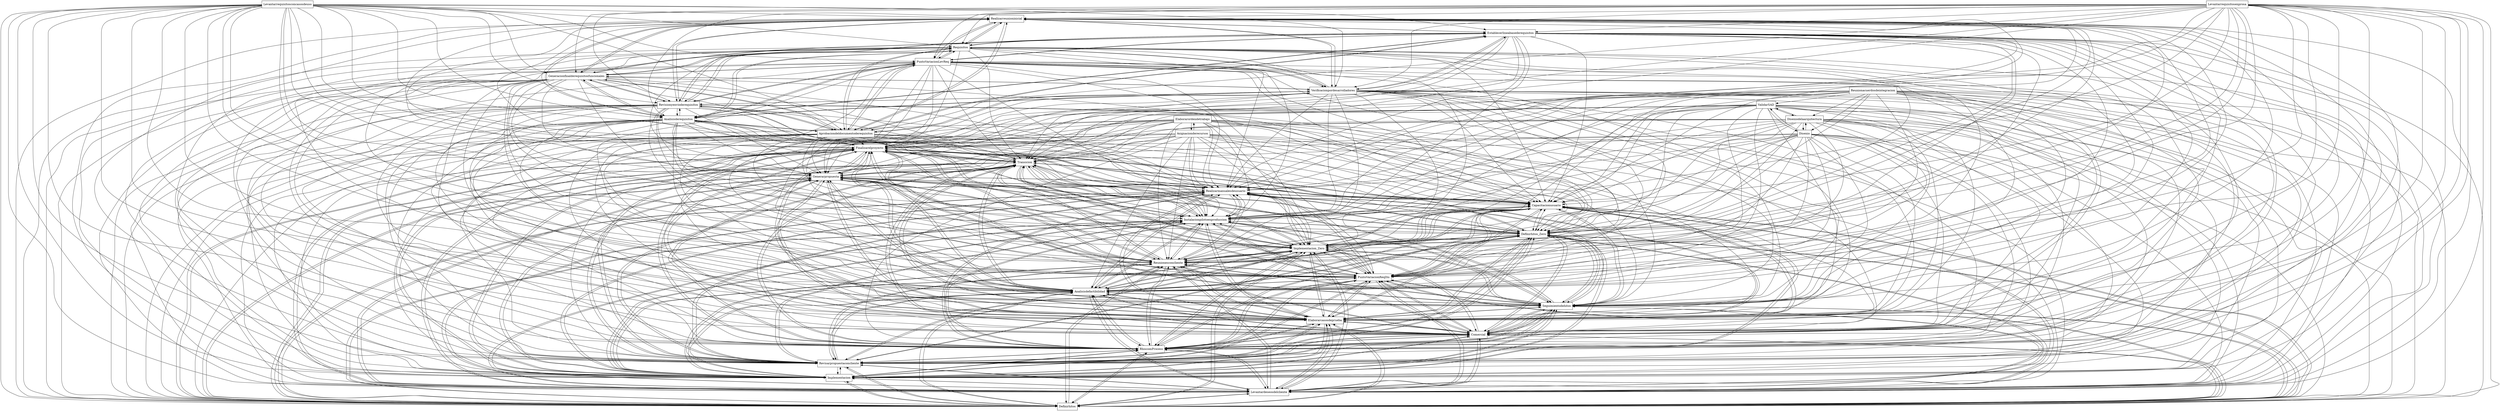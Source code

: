 digraph{
graph [rankdir=TB];
node [shape=box];
edge [arrowhead=normal];
0[label="ValidarSAD",]
1[label="Finalizarelproyecto",]
2[label="Realizarreunioninicial",]
3[label="Transicion",]
4[label="Definirhitos",]
5[label="Levantardeseosdelcliente",]
6[label="Diseniodelaarquitectura",]
7[label="Implementacion",]
8[label="Revisarpropuestaconcliente",]
9[label="Establecerlineabasederequisitos",]
10[label="Requisitos",]
11[label="PuntoVariacionLevReq",]
12[label="Elaborarordendetrabajo",]
13[label="Levantarrequisitosenprosa",]
14[label="Generacionfinalderequisitosfuncionales",]
15[label="Analisisderequisitos",]
16[label="Asignacionderecursos",]
17[label="RhiscomProcess",]
18[label="Comercial",]
19[label="Elaborarcasosdeprueba",]
20[label="Levantarrequisitosconcasosdeuso",]
21[label="Seguimientodehitos",]
22[label="Analisisdefactibilidad",]
23[label="Aprobaciondeldocumentoderequisitos",]
24[label="PuntoVariacionReqDis",]
25[label="Reunionesconcliente",]
26[label="Implementacion_Zero",]
27[label="Definirhitos_Zero",]
28[label="Instalacionpilotoenproduccion",]
29[label="Reunionacuerdosdeintegracion",]
30[label="Revisionyenvioderequisitos",]
31[label="Verificacionpordesarrolladores",]
32[label="Capacitacionusuario",]
33[label="Realizarmanualesdeusuario",]
34[label="Disenio",]
35[label="Generarpropuesta",]
0->1[label="",]
0->3[label="",]
0->4[label="",]
0->5[label="",]
0->6[label="",]
0->7[label="",]
0->8[label="",]
0->17[label="",]
0->18[label="",]
0->19[label="",]
0->21[label="",]
0->22[label="",]
0->24[label="",]
0->25[label="",]
0->26[label="",]
0->27[label="",]
0->28[label="",]
0->32[label="",]
0->33[label="",]
0->34[label="",]
0->35[label="",]
1->3[label="",]
1->4[label="",]
1->5[label="",]
1->7[label="",]
1->8[label="",]
1->17[label="",]
1->18[label="",]
1->19[label="",]
1->21[label="",]
1->22[label="",]
1->24[label="",]
1->25[label="",]
1->26[label="",]
1->27[label="",]
1->28[label="",]
1->32[label="",]
1->33[label="",]
1->35[label="",]
2->1[label="",]
2->3[label="",]
2->4[label="",]
2->5[label="",]
2->7[label="",]
2->8[label="",]
2->9[label="",]
2->10[label="",]
2->11[label="",]
2->14[label="",]
2->15[label="",]
2->17[label="",]
2->18[label="",]
2->19[label="",]
2->21[label="",]
2->22[label="",]
2->23[label="",]
2->24[label="",]
2->25[label="",]
2->26[label="",]
2->27[label="",]
2->28[label="",]
2->30[label="",]
2->31[label="",]
2->32[label="",]
2->33[label="",]
2->35[label="",]
3->1[label="",]
3->4[label="",]
3->5[label="",]
3->7[label="",]
3->8[label="",]
3->17[label="",]
3->18[label="",]
3->19[label="",]
3->21[label="",]
3->22[label="",]
3->24[label="",]
3->25[label="",]
3->26[label="",]
3->27[label="",]
3->28[label="",]
3->32[label="",]
3->33[label="",]
3->35[label="",]
4->1[label="",]
4->3[label="",]
4->5[label="",]
4->7[label="",]
4->8[label="",]
4->17[label="",]
4->18[label="",]
4->19[label="",]
4->21[label="",]
4->22[label="",]
4->24[label="",]
4->25[label="",]
4->26[label="",]
4->27[label="",]
4->28[label="",]
4->32[label="",]
4->33[label="",]
4->35[label="",]
5->1[label="",]
5->3[label="",]
5->4[label="",]
5->7[label="",]
5->8[label="",]
5->17[label="",]
5->18[label="",]
5->19[label="",]
5->21[label="",]
5->22[label="",]
5->24[label="",]
5->25[label="",]
5->26[label="",]
5->27[label="",]
5->28[label="",]
5->32[label="",]
5->33[label="",]
5->35[label="",]
6->0[label="",]
6->1[label="",]
6->3[label="",]
6->4[label="",]
6->5[label="",]
6->7[label="",]
6->8[label="",]
6->17[label="",]
6->18[label="",]
6->19[label="",]
6->21[label="",]
6->22[label="",]
6->24[label="",]
6->25[label="",]
6->26[label="",]
6->27[label="",]
6->28[label="",]
6->32[label="",]
6->33[label="",]
6->34[label="",]
6->35[label="",]
7->1[label="",]
7->3[label="",]
7->4[label="",]
7->5[label="",]
7->8[label="",]
7->17[label="",]
7->18[label="",]
7->19[label="",]
7->21[label="",]
7->22[label="",]
7->24[label="",]
7->25[label="",]
7->26[label="",]
7->27[label="",]
7->28[label="",]
7->32[label="",]
7->33[label="",]
7->35[label="",]
8->1[label="",]
8->3[label="",]
8->4[label="",]
8->5[label="",]
8->7[label="",]
8->17[label="",]
8->18[label="",]
8->19[label="",]
8->21[label="",]
8->22[label="",]
8->24[label="",]
8->25[label="",]
8->26[label="",]
8->27[label="",]
8->28[label="",]
8->32[label="",]
8->33[label="",]
8->35[label="",]
9->1[label="",]
9->2[label="",]
9->3[label="",]
9->4[label="",]
9->5[label="",]
9->7[label="",]
9->8[label="",]
9->10[label="",]
9->11[label="",]
9->14[label="",]
9->15[label="",]
9->17[label="",]
9->18[label="",]
9->19[label="",]
9->21[label="",]
9->22[label="",]
9->23[label="",]
9->24[label="",]
9->25[label="",]
9->26[label="",]
9->27[label="",]
9->28[label="",]
9->30[label="",]
9->31[label="",]
9->32[label="",]
9->33[label="",]
9->35[label="",]
10->1[label="",]
10->2[label="",]
10->3[label="",]
10->4[label="",]
10->5[label="",]
10->7[label="",]
10->8[label="",]
10->9[label="",]
10->11[label="",]
10->14[label="",]
10->15[label="",]
10->17[label="",]
10->18[label="",]
10->19[label="",]
10->21[label="",]
10->22[label="",]
10->23[label="",]
10->24[label="",]
10->25[label="",]
10->26[label="",]
10->27[label="",]
10->28[label="",]
10->30[label="",]
10->31[label="",]
10->32[label="",]
10->33[label="",]
10->35[label="",]
11->1[label="",]
11->2[label="",]
11->3[label="",]
11->4[label="",]
11->5[label="",]
11->7[label="",]
11->8[label="",]
11->9[label="",]
11->10[label="",]
11->14[label="",]
11->15[label="",]
11->17[label="",]
11->18[label="",]
11->19[label="",]
11->21[label="",]
11->22[label="",]
11->23[label="",]
11->24[label="",]
11->25[label="",]
11->26[label="",]
11->27[label="",]
11->28[label="",]
11->30[label="",]
11->31[label="",]
11->32[label="",]
11->33[label="",]
11->35[label="",]
12->1[label="",]
12->3[label="",]
12->4[label="",]
12->5[label="",]
12->7[label="",]
12->8[label="",]
12->16[label="",]
12->17[label="",]
12->18[label="",]
12->19[label="",]
12->21[label="",]
12->22[label="",]
12->24[label="",]
12->25[label="",]
12->26[label="",]
12->27[label="",]
12->28[label="",]
12->32[label="",]
12->33[label="",]
12->35[label="",]
13->1[label="",]
13->2[label="",]
13->3[label="",]
13->4[label="",]
13->5[label="",]
13->7[label="",]
13->8[label="",]
13->9[label="",]
13->10[label="",]
13->11[label="",]
13->14[label="",]
13->15[label="",]
13->17[label="",]
13->18[label="",]
13->19[label="",]
13->21[label="",]
13->22[label="",]
13->23[label="",]
13->24[label="",]
13->25[label="",]
13->26[label="",]
13->27[label="",]
13->28[label="",]
13->30[label="",]
13->31[label="",]
13->32[label="",]
13->33[label="",]
13->35[label="",]
14->1[label="",]
14->2[label="",]
14->3[label="",]
14->4[label="",]
14->5[label="",]
14->7[label="",]
14->8[label="",]
14->9[label="",]
14->10[label="",]
14->11[label="",]
14->15[label="",]
14->17[label="",]
14->18[label="",]
14->19[label="",]
14->21[label="",]
14->22[label="",]
14->23[label="",]
14->24[label="",]
14->25[label="",]
14->26[label="",]
14->27[label="",]
14->28[label="",]
14->30[label="",]
14->31[label="",]
14->32[label="",]
14->33[label="",]
14->35[label="",]
15->1[label="",]
15->2[label="",]
15->3[label="",]
15->4[label="",]
15->5[label="",]
15->7[label="",]
15->8[label="",]
15->9[label="",]
15->10[label="",]
15->11[label="",]
15->14[label="",]
15->17[label="",]
15->18[label="",]
15->19[label="",]
15->21[label="",]
15->22[label="",]
15->23[label="",]
15->24[label="",]
15->25[label="",]
15->26[label="",]
15->27[label="",]
15->28[label="",]
15->30[label="",]
15->31[label="",]
15->32[label="",]
15->33[label="",]
15->35[label="",]
16->1[label="",]
16->3[label="",]
16->4[label="",]
16->5[label="",]
16->7[label="",]
16->8[label="",]
16->12[label="",]
16->17[label="",]
16->18[label="",]
16->19[label="",]
16->21[label="",]
16->22[label="",]
16->24[label="",]
16->25[label="",]
16->26[label="",]
16->27[label="",]
16->28[label="",]
16->32[label="",]
16->33[label="",]
16->35[label="",]
17->1[label="",]
17->3[label="",]
17->4[label="",]
17->5[label="",]
17->7[label="",]
17->8[label="",]
17->18[label="",]
17->19[label="",]
17->21[label="",]
17->22[label="",]
17->24[label="",]
17->25[label="",]
17->26[label="",]
17->27[label="",]
17->28[label="",]
17->32[label="",]
17->33[label="",]
17->35[label="",]
18->1[label="",]
18->3[label="",]
18->4[label="",]
18->5[label="",]
18->7[label="",]
18->8[label="",]
18->17[label="",]
18->19[label="",]
18->21[label="",]
18->22[label="",]
18->24[label="",]
18->25[label="",]
18->26[label="",]
18->27[label="",]
18->28[label="",]
18->32[label="",]
18->33[label="",]
18->35[label="",]
19->1[label="",]
19->3[label="",]
19->4[label="",]
19->5[label="",]
19->7[label="",]
19->8[label="",]
19->17[label="",]
19->18[label="",]
19->21[label="",]
19->22[label="",]
19->24[label="",]
19->25[label="",]
19->26[label="",]
19->27[label="",]
19->28[label="",]
19->32[label="",]
19->33[label="",]
19->35[label="",]
20->1[label="",]
20->2[label="",]
20->3[label="",]
20->4[label="",]
20->5[label="",]
20->7[label="",]
20->8[label="",]
20->9[label="",]
20->10[label="",]
20->11[label="",]
20->14[label="",]
20->15[label="",]
20->17[label="",]
20->18[label="",]
20->19[label="",]
20->21[label="",]
20->22[label="",]
20->23[label="",]
20->24[label="",]
20->25[label="",]
20->26[label="",]
20->27[label="",]
20->28[label="",]
20->30[label="",]
20->31[label="",]
20->32[label="",]
20->33[label="",]
20->35[label="",]
21->1[label="",]
21->3[label="",]
21->4[label="",]
21->5[label="",]
21->7[label="",]
21->8[label="",]
21->17[label="",]
21->18[label="",]
21->19[label="",]
21->22[label="",]
21->24[label="",]
21->25[label="",]
21->26[label="",]
21->27[label="",]
21->28[label="",]
21->32[label="",]
21->33[label="",]
21->35[label="",]
22->1[label="",]
22->3[label="",]
22->4[label="",]
22->5[label="",]
22->7[label="",]
22->8[label="",]
22->17[label="",]
22->18[label="",]
22->19[label="",]
22->21[label="",]
22->24[label="",]
22->25[label="",]
22->26[label="",]
22->27[label="",]
22->28[label="",]
22->32[label="",]
22->33[label="",]
22->35[label="",]
23->1[label="",]
23->2[label="",]
23->3[label="",]
23->4[label="",]
23->5[label="",]
23->7[label="",]
23->8[label="",]
23->9[label="",]
23->10[label="",]
23->11[label="",]
23->14[label="",]
23->15[label="",]
23->17[label="",]
23->18[label="",]
23->19[label="",]
23->21[label="",]
23->22[label="",]
23->24[label="",]
23->25[label="",]
23->26[label="",]
23->27[label="",]
23->28[label="",]
23->30[label="",]
23->31[label="",]
23->32[label="",]
23->33[label="",]
23->35[label="",]
24->1[label="",]
24->3[label="",]
24->4[label="",]
24->5[label="",]
24->7[label="",]
24->8[label="",]
24->17[label="",]
24->18[label="",]
24->19[label="",]
24->21[label="",]
24->22[label="",]
24->25[label="",]
24->26[label="",]
24->27[label="",]
24->28[label="",]
24->32[label="",]
24->33[label="",]
24->35[label="",]
25->1[label="",]
25->3[label="",]
25->4[label="",]
25->5[label="",]
25->7[label="",]
25->8[label="",]
25->17[label="",]
25->18[label="",]
25->19[label="",]
25->21[label="",]
25->22[label="",]
25->24[label="",]
25->26[label="",]
25->27[label="",]
25->28[label="",]
25->32[label="",]
25->33[label="",]
25->35[label="",]
26->1[label="",]
26->3[label="",]
26->4[label="",]
26->5[label="",]
26->7[label="",]
26->8[label="",]
26->17[label="",]
26->18[label="",]
26->19[label="",]
26->21[label="",]
26->22[label="",]
26->24[label="",]
26->25[label="",]
26->27[label="",]
26->28[label="",]
26->32[label="",]
26->33[label="",]
26->35[label="",]
27->1[label="",]
27->3[label="",]
27->4[label="",]
27->5[label="",]
27->7[label="",]
27->8[label="",]
27->17[label="",]
27->18[label="",]
27->19[label="",]
27->21[label="",]
27->22[label="",]
27->24[label="",]
27->25[label="",]
27->26[label="",]
27->28[label="",]
27->32[label="",]
27->33[label="",]
27->35[label="",]
28->1[label="",]
28->3[label="",]
28->4[label="",]
28->5[label="",]
28->7[label="",]
28->8[label="",]
28->17[label="",]
28->18[label="",]
28->19[label="",]
28->21[label="",]
28->22[label="",]
28->24[label="",]
28->25[label="",]
28->26[label="",]
28->27[label="",]
28->32[label="",]
28->33[label="",]
28->35[label="",]
29->0[label="",]
29->1[label="",]
29->3[label="",]
29->4[label="",]
29->5[label="",]
29->6[label="",]
29->7[label="",]
29->8[label="",]
29->17[label="",]
29->18[label="",]
29->19[label="",]
29->21[label="",]
29->22[label="",]
29->24[label="",]
29->25[label="",]
29->26[label="",]
29->27[label="",]
29->28[label="",]
29->32[label="",]
29->33[label="",]
29->34[label="",]
29->35[label="",]
30->1[label="",]
30->2[label="",]
30->3[label="",]
30->4[label="",]
30->5[label="",]
30->7[label="",]
30->8[label="",]
30->9[label="",]
30->10[label="",]
30->11[label="",]
30->14[label="",]
30->15[label="",]
30->17[label="",]
30->18[label="",]
30->19[label="",]
30->21[label="",]
30->22[label="",]
30->23[label="",]
30->24[label="",]
30->25[label="",]
30->26[label="",]
30->27[label="",]
30->28[label="",]
30->31[label="",]
30->32[label="",]
30->33[label="",]
30->35[label="",]
31->1[label="",]
31->2[label="",]
31->3[label="",]
31->4[label="",]
31->5[label="",]
31->7[label="",]
31->8[label="",]
31->9[label="",]
31->10[label="",]
31->11[label="",]
31->14[label="",]
31->15[label="",]
31->17[label="",]
31->18[label="",]
31->19[label="",]
31->21[label="",]
31->22[label="",]
31->23[label="",]
31->24[label="",]
31->25[label="",]
31->26[label="",]
31->27[label="",]
31->28[label="",]
31->30[label="",]
31->32[label="",]
31->33[label="",]
31->35[label="",]
32->1[label="",]
32->3[label="",]
32->4[label="",]
32->5[label="",]
32->7[label="",]
32->8[label="",]
32->17[label="",]
32->18[label="",]
32->19[label="",]
32->21[label="",]
32->22[label="",]
32->24[label="",]
32->25[label="",]
32->26[label="",]
32->27[label="",]
32->28[label="",]
32->33[label="",]
32->35[label="",]
33->1[label="",]
33->3[label="",]
33->4[label="",]
33->5[label="",]
33->7[label="",]
33->8[label="",]
33->17[label="",]
33->18[label="",]
33->19[label="",]
33->21[label="",]
33->22[label="",]
33->24[label="",]
33->25[label="",]
33->26[label="",]
33->27[label="",]
33->28[label="",]
33->32[label="",]
33->35[label="",]
34->0[label="",]
34->1[label="",]
34->3[label="",]
34->4[label="",]
34->5[label="",]
34->6[label="",]
34->7[label="",]
34->8[label="",]
34->17[label="",]
34->18[label="",]
34->19[label="",]
34->21[label="",]
34->22[label="",]
34->24[label="",]
34->25[label="",]
34->26[label="",]
34->27[label="",]
34->28[label="",]
34->32[label="",]
34->33[label="",]
34->35[label="",]
35->1[label="",]
35->3[label="",]
35->4[label="",]
35->5[label="",]
35->7[label="",]
35->8[label="",]
35->17[label="",]
35->18[label="",]
35->19[label="",]
35->21[label="",]
35->22[label="",]
35->24[label="",]
35->25[label="",]
35->26[label="",]
35->27[label="",]
35->28[label="",]
35->32[label="",]
35->33[label="",]
}
